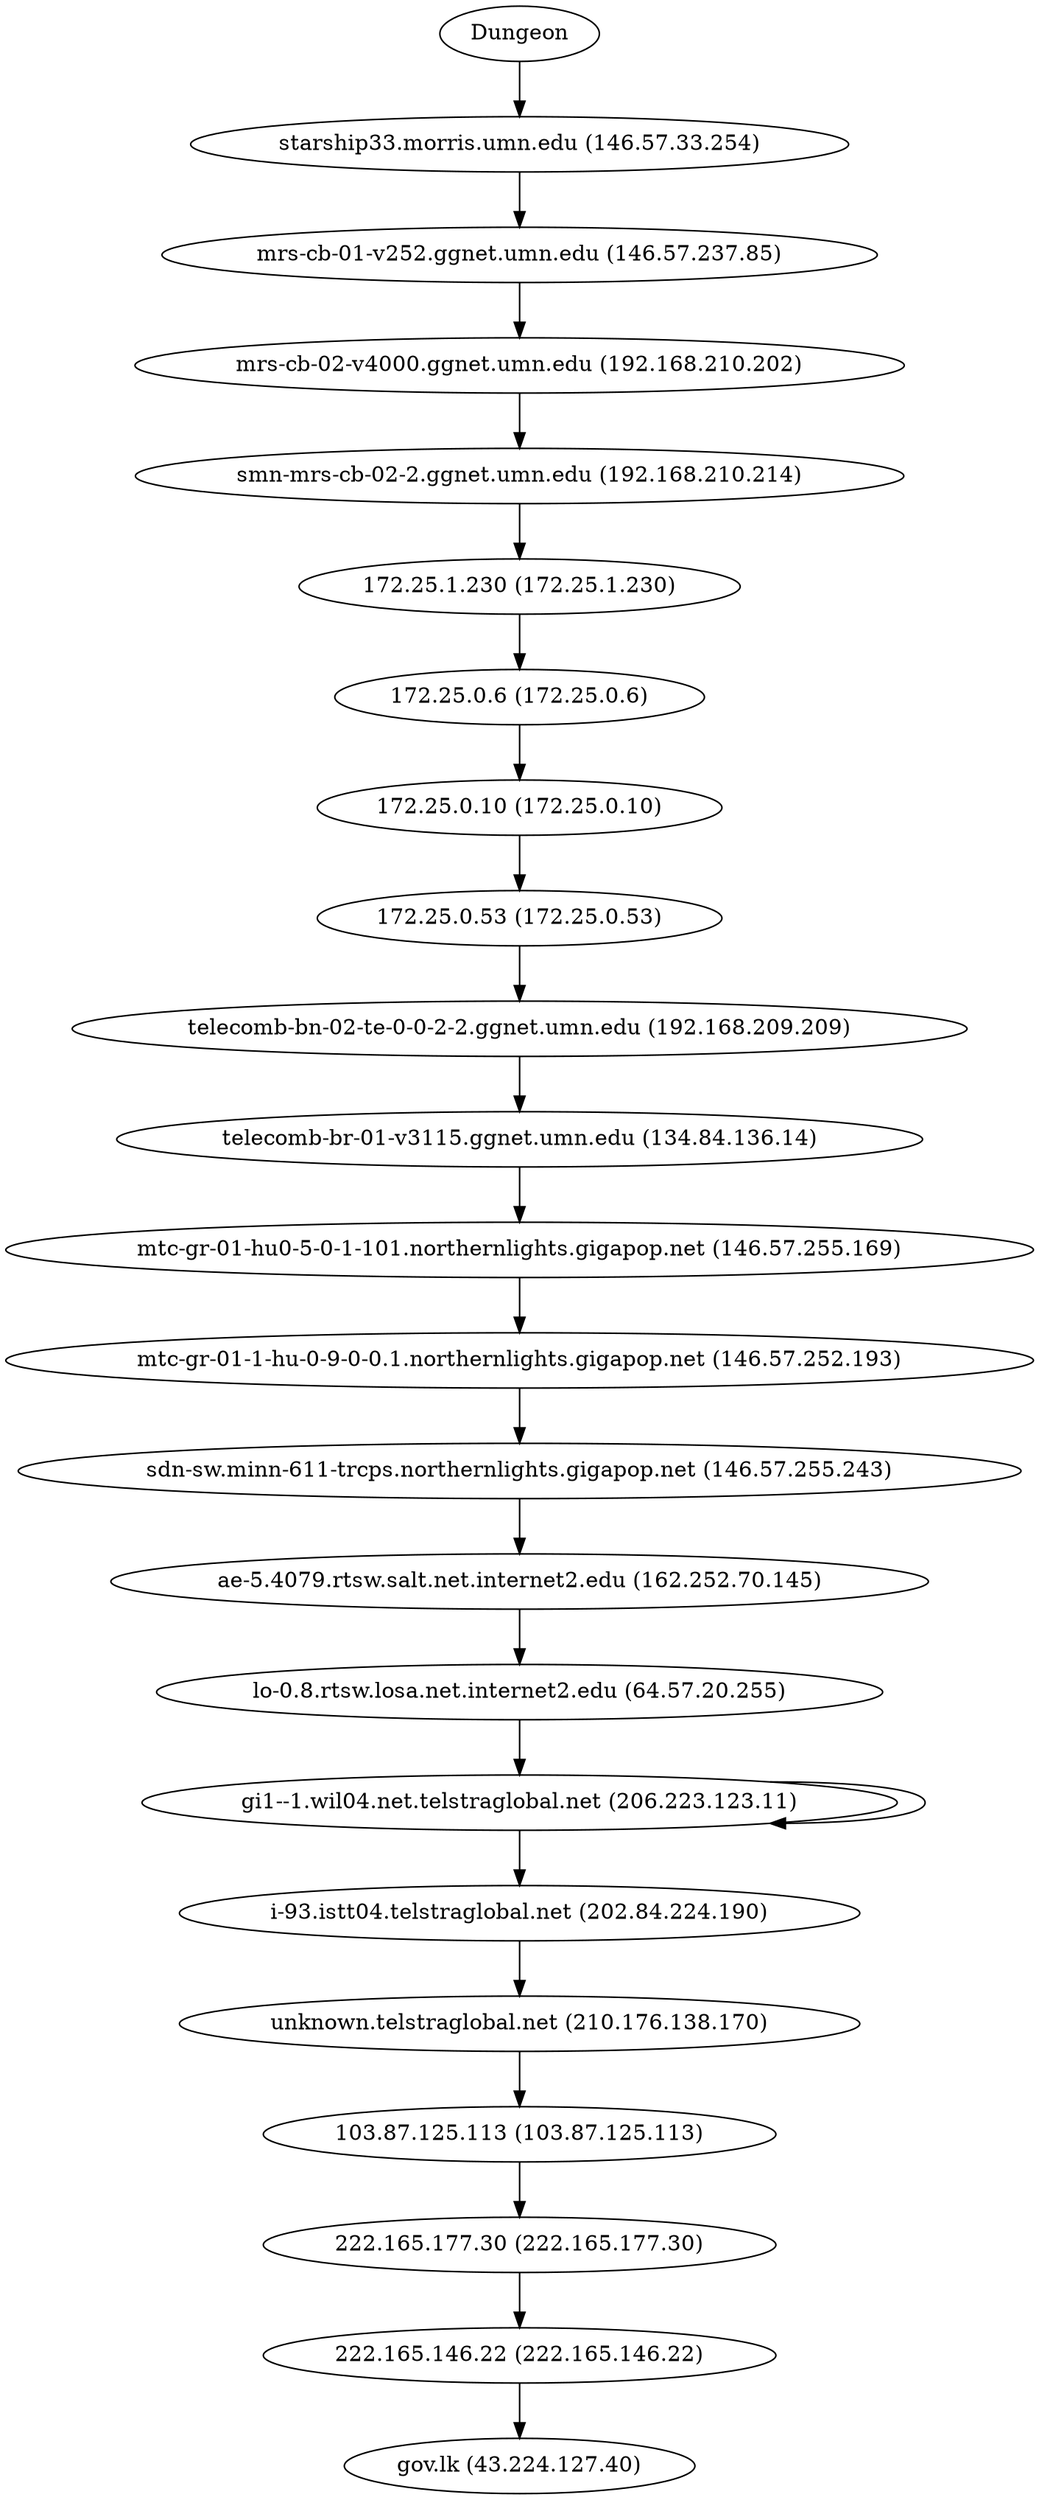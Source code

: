 digraph network {

// traceroute to gov.lk (43.224.127.40), 60 hops max, 60 byte packets
"Dungeon" -> "starship33.morris.umn.edu (146.57.33.254)";
"starship33.morris.umn.edu (146.57.33.254)" -> "mrs-cb-01-v252.ggnet.umn.edu (146.57.237.85)";
"mrs-cb-01-v252.ggnet.umn.edu (146.57.237.85)" -> "mrs-cb-02-v4000.ggnet.umn.edu (192.168.210.202)";
"mrs-cb-02-v4000.ggnet.umn.edu (192.168.210.202)" -> "smn-mrs-cb-02-2.ggnet.umn.edu (192.168.210.214)";
"smn-mrs-cb-02-2.ggnet.umn.edu (192.168.210.214)" -> "172.25.1.230 (172.25.1.230)";
"172.25.1.230 (172.25.1.230)" -> "172.25.0.6 (172.25.0.6)";
"172.25.0.6 (172.25.0.6)" -> "172.25.0.10 (172.25.0.10)";
"172.25.0.10 (172.25.0.10)" -> "172.25.0.53 (172.25.0.53)";
"172.25.0.53 (172.25.0.53)" -> "telecomb-bn-02-te-0-0-2-2.ggnet.umn.edu (192.168.209.209)";
"telecomb-bn-02-te-0-0-2-2.ggnet.umn.edu (192.168.209.209)" -> "telecomb-br-01-v3115.ggnet.umn.edu (134.84.136.14)";
"telecomb-br-01-v3115.ggnet.umn.edu (134.84.136.14)" -> "mtc-gr-01-hu0-5-0-1-101.northernlights.gigapop.net (146.57.255.169)";
"mtc-gr-01-hu0-5-0-1-101.northernlights.gigapop.net (146.57.255.169)" -> "mtc-gr-01-1-hu-0-9-0-0.1.northernlights.gigapop.net (146.57.252.193)";
"mtc-gr-01-1-hu-0-9-0-0.1.northernlights.gigapop.net (146.57.252.193)" -> "sdn-sw.minn-611-trcps.northernlights.gigapop.net (146.57.255.243)";
"sdn-sw.minn-611-trcps.northernlights.gigapop.net (146.57.255.243)" -> "ae-5.4079.rtsw.salt.net.internet2.edu (162.252.70.145)";
"ae-5.4079.rtsw.salt.net.internet2.edu (162.252.70.145)" -> "lo-0.8.rtsw.losa.net.internet2.edu (64.57.20.255)";
"lo-0.8.rtsw.losa.net.internet2.edu (64.57.20.255)" -> "gi1--1.wil04.net.telstraglobal.net (206.223.123.11)";
"gi1--1.wil04.net.telstraglobal.net (206.223.123.11)" -> "gi1--1.wil04.net.telstraglobal.net (206.223.123.11)";
"gi1--1.wil04.net.telstraglobal.net (206.223.123.11)" -> "i-93.istt04.telstraglobal.net (202.84.224.190)";
"i-93.istt04.telstraglobal.net (202.84.224.190)" -> "unknown.telstraglobal.net (210.176.138.170)";
"unknown.telstraglobal.net (210.176.138.170)" -> "103.87.125.113 (103.87.125.113)";
"103.87.125.113 (103.87.125.113)" -> "222.165.177.30 (222.165.177.30)";
"222.165.177.30 (222.165.177.30)" -> "222.165.146.22 (222.165.146.22)";
"222.165.146.22 (222.165.146.22)" -> "gov.lk (43.224.127.40)";
}
